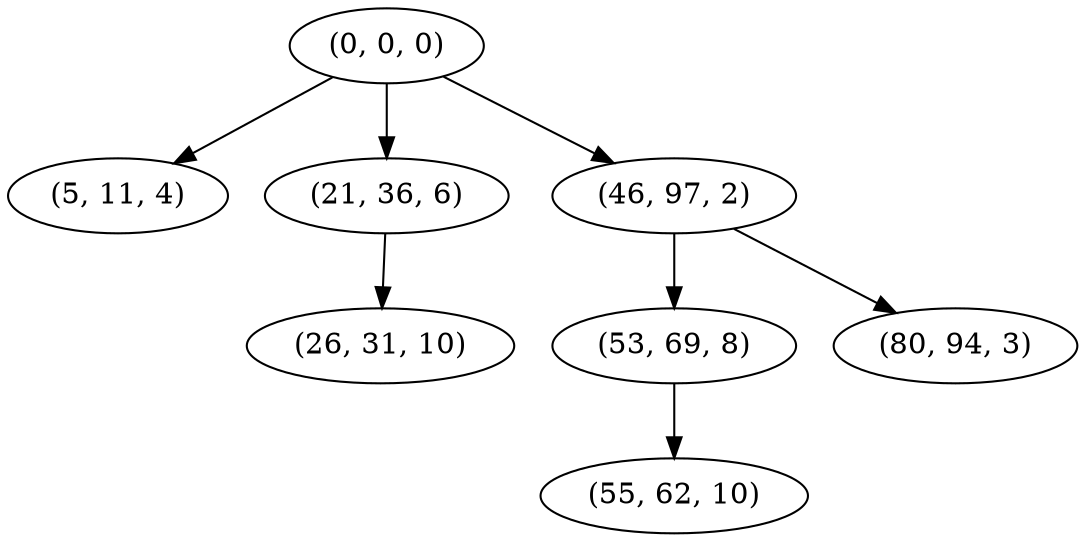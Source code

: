 digraph tree {
    "(0, 0, 0)";
    "(5, 11, 4)";
    "(21, 36, 6)";
    "(26, 31, 10)";
    "(46, 97, 2)";
    "(53, 69, 8)";
    "(55, 62, 10)";
    "(80, 94, 3)";
    "(0, 0, 0)" -> "(5, 11, 4)";
    "(0, 0, 0)" -> "(21, 36, 6)";
    "(0, 0, 0)" -> "(46, 97, 2)";
    "(21, 36, 6)" -> "(26, 31, 10)";
    "(46, 97, 2)" -> "(53, 69, 8)";
    "(46, 97, 2)" -> "(80, 94, 3)";
    "(53, 69, 8)" -> "(55, 62, 10)";
}
